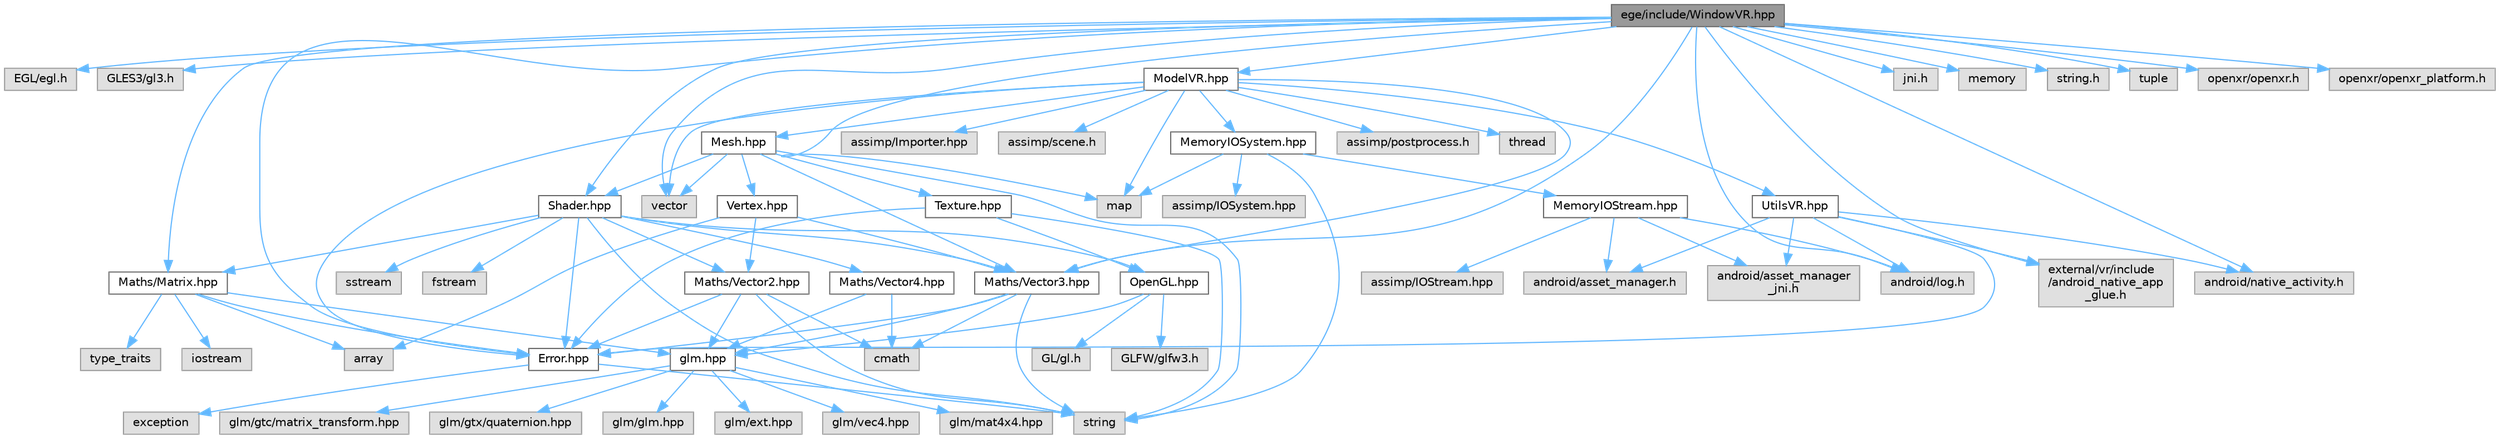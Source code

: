 digraph "ege/include/WindowVR.hpp"
{
 // LATEX_PDF_SIZE
  bgcolor="transparent";
  edge [fontname=Helvetica,fontsize=10,labelfontname=Helvetica,labelfontsize=10];
  node [fontname=Helvetica,fontsize=10,shape=box,height=0.2,width=0.4];
  Node1 [id="Node000001",label="ege/include/WindowVR.hpp",height=0.2,width=0.4,color="gray40", fillcolor="grey60", style="filled", fontcolor="black",tooltip=" "];
  Node1 -> Node2 [id="edge91_Node000001_Node000002",color="steelblue1",style="solid",tooltip=" "];
  Node2 [id="Node000002",label="EGL/egl.h",height=0.2,width=0.4,color="grey60", fillcolor="#E0E0E0", style="filled",tooltip=" "];
  Node1 -> Node3 [id="edge92_Node000001_Node000003",color="steelblue1",style="solid",tooltip=" "];
  Node3 [id="Node000003",label="GLES3/gl3.h",height=0.2,width=0.4,color="grey60", fillcolor="#E0E0E0", style="filled",tooltip=" "];
  Node1 -> Node4 [id="edge93_Node000001_Node000004",color="steelblue1",style="solid",tooltip=" "];
  Node4 [id="Node000004",label="external/vr/include\l/android_native_app\l_glue.h",height=0.2,width=0.4,color="grey60", fillcolor="#E0E0E0", style="filled",tooltip=" "];
  Node1 -> Node5 [id="edge94_Node000001_Node000005",color="steelblue1",style="solid",tooltip=" "];
  Node5 [id="Node000005",label="jni.h",height=0.2,width=0.4,color="grey60", fillcolor="#E0E0E0", style="filled",tooltip=" "];
  Node1 -> Node6 [id="edge95_Node000001_Node000006",color="steelblue1",style="solid",tooltip=" "];
  Node6 [id="Node000006",label="android/log.h",height=0.2,width=0.4,color="grey60", fillcolor="#E0E0E0", style="filled",tooltip=" "];
  Node1 -> Node7 [id="edge96_Node000001_Node000007",color="steelblue1",style="solid",tooltip=" "];
  Node7 [id="Node000007",label="android/native_activity.h",height=0.2,width=0.4,color="grey60", fillcolor="#E0E0E0", style="filled",tooltip=" "];
  Node1 -> Node8 [id="edge97_Node000001_Node000008",color="steelblue1",style="solid",tooltip=" "];
  Node8 [id="Node000008",label="ModelVR.hpp",height=0.2,width=0.4,color="grey40", fillcolor="white", style="filled",URL="$ModelVR_8hpp.html",tooltip="File containing the ModelVR class and its related functions."];
  Node8 -> Node9 [id="edge98_Node000008_Node000009",color="steelblue1",style="solid",tooltip=" "];
  Node9 [id="Node000009",label="Error.hpp",height=0.2,width=0.4,color="grey40", fillcolor="white", style="filled",URL="$Error_8hpp.html",tooltip="Defines the Error class for the ETIB Game Engine."];
  Node9 -> Node10 [id="edge99_Node000009_Node000010",color="steelblue1",style="solid",tooltip=" "];
  Node10 [id="Node000010",label="exception",height=0.2,width=0.4,color="grey60", fillcolor="#E0E0E0", style="filled",tooltip=" "];
  Node9 -> Node11 [id="edge100_Node000009_Node000011",color="steelblue1",style="solid",tooltip=" "];
  Node11 [id="Node000011",label="string",height=0.2,width=0.4,color="grey60", fillcolor="#E0E0E0", style="filled",tooltip=" "];
  Node8 -> Node12 [id="edge101_Node000008_Node000012",color="steelblue1",style="solid",tooltip=" "];
  Node12 [id="Node000012",label="Mesh.hpp",height=0.2,width=0.4,color="grey40", fillcolor="white", style="filled",URL="$Mesh_8hpp.html",tooltip="File containing the Mesh class and its related functions."];
  Node12 -> Node13 [id="edge102_Node000012_Node000013",color="steelblue1",style="solid",tooltip=" "];
  Node13 [id="Node000013",label="Maths/Vector3.hpp",height=0.2,width=0.4,color="grey40", fillcolor="white", style="filled",URL="$Vector3_8hpp.html",tooltip="Defines the Vector3 class for representing 3D vectors."];
  Node13 -> Node9 [id="edge103_Node000013_Node000009",color="steelblue1",style="solid",tooltip=" "];
  Node13 -> Node14 [id="edge104_Node000013_Node000014",color="steelblue1",style="solid",tooltip=" "];
  Node14 [id="Node000014",label="glm.hpp",height=0.2,width=0.4,color="grey40", fillcolor="white", style="filled",URL="$glm_8hpp.html",tooltip=" "];
  Node14 -> Node15 [id="edge105_Node000014_Node000015",color="steelblue1",style="solid",tooltip=" "];
  Node15 [id="Node000015",label="glm/glm.hpp",height=0.2,width=0.4,color="grey60", fillcolor="#E0E0E0", style="filled",tooltip=" "];
  Node14 -> Node16 [id="edge106_Node000014_Node000016",color="steelblue1",style="solid",tooltip=" "];
  Node16 [id="Node000016",label="glm/ext.hpp",height=0.2,width=0.4,color="grey60", fillcolor="#E0E0E0", style="filled",tooltip=" "];
  Node14 -> Node17 [id="edge107_Node000014_Node000017",color="steelblue1",style="solid",tooltip=" "];
  Node17 [id="Node000017",label="glm/vec4.hpp",height=0.2,width=0.4,color="grey60", fillcolor="#E0E0E0", style="filled",tooltip=" "];
  Node14 -> Node18 [id="edge108_Node000014_Node000018",color="steelblue1",style="solid",tooltip=" "];
  Node18 [id="Node000018",label="glm/mat4x4.hpp",height=0.2,width=0.4,color="grey60", fillcolor="#E0E0E0", style="filled",tooltip=" "];
  Node14 -> Node19 [id="edge109_Node000014_Node000019",color="steelblue1",style="solid",tooltip=" "];
  Node19 [id="Node000019",label="glm/gtc/matrix_transform.hpp",height=0.2,width=0.4,color="grey60", fillcolor="#E0E0E0", style="filled",tooltip=" "];
  Node14 -> Node20 [id="edge110_Node000014_Node000020",color="steelblue1",style="solid",tooltip=" "];
  Node20 [id="Node000020",label="glm/gtx/quaternion.hpp",height=0.2,width=0.4,color="grey60", fillcolor="#E0E0E0", style="filled",tooltip=" "];
  Node13 -> Node21 [id="edge111_Node000013_Node000021",color="steelblue1",style="solid",tooltip=" "];
  Node21 [id="Node000021",label="cmath",height=0.2,width=0.4,color="grey60", fillcolor="#E0E0E0", style="filled",tooltip=" "];
  Node13 -> Node11 [id="edge112_Node000013_Node000011",color="steelblue1",style="solid",tooltip=" "];
  Node12 -> Node22 [id="edge113_Node000012_Node000022",color="steelblue1",style="solid",tooltip=" "];
  Node22 [id="Node000022",label="Texture.hpp",height=0.2,width=0.4,color="grey40", fillcolor="white", style="filled",URL="$Texture_8hpp.html",tooltip="File containing the Texture class and its related functions."];
  Node22 -> Node9 [id="edge114_Node000022_Node000009",color="steelblue1",style="solid",tooltip=" "];
  Node22 -> Node23 [id="edge115_Node000022_Node000023",color="steelblue1",style="solid",tooltip=" "];
  Node23 [id="Node000023",label="OpenGL.hpp",height=0.2,width=0.4,color="grey40", fillcolor="white", style="filled",URL="$OpenGL_8hpp.html",tooltip=" "];
  Node23 -> Node14 [id="edge116_Node000023_Node000014",color="steelblue1",style="solid",tooltip=" "];
  Node23 -> Node24 [id="edge117_Node000023_Node000024",color="steelblue1",style="solid",tooltip=" "];
  Node24 [id="Node000024",label="GL/gl.h",height=0.2,width=0.4,color="grey60", fillcolor="#E0E0E0", style="filled",tooltip=" "];
  Node23 -> Node25 [id="edge118_Node000023_Node000025",color="steelblue1",style="solid",tooltip=" "];
  Node25 [id="Node000025",label="GLFW/glfw3.h",height=0.2,width=0.4,color="grey60", fillcolor="#E0E0E0", style="filled",tooltip=" "];
  Node22 -> Node11 [id="edge119_Node000022_Node000011",color="steelblue1",style="solid",tooltip=" "];
  Node12 -> Node26 [id="edge120_Node000012_Node000026",color="steelblue1",style="solid",tooltip=" "];
  Node26 [id="Node000026",label="Shader.hpp",height=0.2,width=0.4,color="grey40", fillcolor="white", style="filled",URL="$Shader_8hpp.html",tooltip=" "];
  Node26 -> Node9 [id="edge121_Node000026_Node000009",color="steelblue1",style="solid",tooltip=" "];
  Node26 -> Node27 [id="edge122_Node000026_Node000027",color="steelblue1",style="solid",tooltip=" "];
  Node27 [id="Node000027",label="Maths/Matrix.hpp",height=0.2,width=0.4,color="grey40", fillcolor="white", style="filled",URL="$Matrix_8hpp.html",tooltip="Defines the Matrix class for representing 4D vectors."];
  Node27 -> Node9 [id="edge123_Node000027_Node000009",color="steelblue1",style="solid",tooltip=" "];
  Node27 -> Node14 [id="edge124_Node000027_Node000014",color="steelblue1",style="solid",tooltip=" "];
  Node27 -> Node28 [id="edge125_Node000027_Node000028",color="steelblue1",style="solid",tooltip=" "];
  Node28 [id="Node000028",label="array",height=0.2,width=0.4,color="grey60", fillcolor="#E0E0E0", style="filled",tooltip=" "];
  Node27 -> Node29 [id="edge126_Node000027_Node000029",color="steelblue1",style="solid",tooltip=" "];
  Node29 [id="Node000029",label="iostream",height=0.2,width=0.4,color="grey60", fillcolor="#E0E0E0", style="filled",tooltip=" "];
  Node27 -> Node30 [id="edge127_Node000027_Node000030",color="steelblue1",style="solid",tooltip=" "];
  Node30 [id="Node000030",label="type_traits",height=0.2,width=0.4,color="grey60", fillcolor="#E0E0E0", style="filled",tooltip=" "];
  Node26 -> Node31 [id="edge128_Node000026_Node000031",color="steelblue1",style="solid",tooltip=" "];
  Node31 [id="Node000031",label="Maths/Vector2.hpp",height=0.2,width=0.4,color="grey40", fillcolor="white", style="filled",URL="$Vector2_8hpp.html",tooltip="Defines the Vector2 class for representing 2D vectors."];
  Node31 -> Node9 [id="edge129_Node000031_Node000009",color="steelblue1",style="solid",tooltip=" "];
  Node31 -> Node14 [id="edge130_Node000031_Node000014",color="steelblue1",style="solid",tooltip=" "];
  Node31 -> Node21 [id="edge131_Node000031_Node000021",color="steelblue1",style="solid",tooltip=" "];
  Node31 -> Node11 [id="edge132_Node000031_Node000011",color="steelblue1",style="solid",tooltip=" "];
  Node26 -> Node13 [id="edge133_Node000026_Node000013",color="steelblue1",style="solid",tooltip=" "];
  Node26 -> Node32 [id="edge134_Node000026_Node000032",color="steelblue1",style="solid",tooltip=" "];
  Node32 [id="Node000032",label="Maths/Vector4.hpp",height=0.2,width=0.4,color="grey40", fillcolor="white", style="filled",URL="$Vector4_8hpp.html",tooltip="Defines the Vector4 class for representing 4D vectors."];
  Node32 -> Node14 [id="edge135_Node000032_Node000014",color="steelblue1",style="solid",tooltip=" "];
  Node32 -> Node21 [id="edge136_Node000032_Node000021",color="steelblue1",style="solid",tooltip=" "];
  Node26 -> Node23 [id="edge137_Node000026_Node000023",color="steelblue1",style="solid",tooltip=" "];
  Node26 -> Node33 [id="edge138_Node000026_Node000033",color="steelblue1",style="solid",tooltip=" "];
  Node33 [id="Node000033",label="fstream",height=0.2,width=0.4,color="grey60", fillcolor="#E0E0E0", style="filled",tooltip=" "];
  Node26 -> Node34 [id="edge139_Node000026_Node000034",color="steelblue1",style="solid",tooltip=" "];
  Node34 [id="Node000034",label="sstream",height=0.2,width=0.4,color="grey60", fillcolor="#E0E0E0", style="filled",tooltip=" "];
  Node26 -> Node11 [id="edge140_Node000026_Node000011",color="steelblue1",style="solid",tooltip=" "];
  Node12 -> Node35 [id="edge141_Node000012_Node000035",color="steelblue1",style="solid",tooltip=" "];
  Node35 [id="Node000035",label="Vertex.hpp",height=0.2,width=0.4,color="grey40", fillcolor="white", style="filled",URL="$Vertex_8hpp.html",tooltip="File containing the Vertex struct and its related functions."];
  Node35 -> Node31 [id="edge142_Node000035_Node000031",color="steelblue1",style="solid",tooltip=" "];
  Node35 -> Node13 [id="edge143_Node000035_Node000013",color="steelblue1",style="solid",tooltip=" "];
  Node35 -> Node28 [id="edge144_Node000035_Node000028",color="steelblue1",style="solid",tooltip=" "];
  Node12 -> Node11 [id="edge145_Node000012_Node000011",color="steelblue1",style="solid",tooltip=" "];
  Node12 -> Node36 [id="edge146_Node000012_Node000036",color="steelblue1",style="solid",tooltip=" "];
  Node36 [id="Node000036",label="vector",height=0.2,width=0.4,color="grey60", fillcolor="#E0E0E0", style="filled",tooltip=" "];
  Node8 -> Node13 [id="edge147_Node000008_Node000013",color="steelblue1",style="solid",tooltip=" "];
  Node8 -> Node37 [id="edge148_Node000008_Node000037",color="steelblue1",style="solid",tooltip=" "];
  Node37 [id="Node000037",label="MemoryIOSystem.hpp",height=0.2,width=0.4,color="grey40", fillcolor="white", style="filled",URL="$MemoryIOSystem_8hpp.html",tooltip=" "];
  Node37 -> Node38 [id="edge149_Node000037_Node000038",color="steelblue1",style="solid",tooltip=" "];
  Node38 [id="Node000038",label="MemoryIOStream.hpp",height=0.2,width=0.4,color="grey40", fillcolor="white", style="filled",URL="$MemoryIOStream_8hpp.html",tooltip=" "];
  Node38 -> Node39 [id="edge150_Node000038_Node000039",color="steelblue1",style="solid",tooltip=" "];
  Node39 [id="Node000039",label="assimp/IOStream.hpp",height=0.2,width=0.4,color="grey60", fillcolor="#E0E0E0", style="filled",tooltip=" "];
  Node38 -> Node40 [id="edge151_Node000038_Node000040",color="steelblue1",style="solid",tooltip=" "];
  Node40 [id="Node000040",label="android/asset_manager.h",height=0.2,width=0.4,color="grey60", fillcolor="#E0E0E0", style="filled",tooltip=" "];
  Node38 -> Node41 [id="edge152_Node000038_Node000041",color="steelblue1",style="solid",tooltip=" "];
  Node41 [id="Node000041",label="android/asset_manager\l_jni.h",height=0.2,width=0.4,color="grey60", fillcolor="#E0E0E0", style="filled",tooltip=" "];
  Node38 -> Node6 [id="edge153_Node000038_Node000006",color="steelblue1",style="solid",tooltip=" "];
  Node37 -> Node42 [id="edge154_Node000037_Node000042",color="steelblue1",style="solid",tooltip=" "];
  Node42 [id="Node000042",label="assimp/IOSystem.hpp",height=0.2,width=0.4,color="grey60", fillcolor="#E0E0E0", style="filled",tooltip=" "];
  Node37 -> Node43 [id="edge155_Node000037_Node000043",color="steelblue1",style="solid",tooltip=" "];
  Node43 [id="Node000043",label="map",height=0.2,width=0.4,color="grey60", fillcolor="#E0E0E0", style="filled",tooltip=" "];
  Node37 -> Node11 [id="edge156_Node000037_Node000011",color="steelblue1",style="solid",tooltip=" "];
  Node8 -> Node44 [id="edge157_Node000008_Node000044",color="steelblue1",style="solid",tooltip=" "];
  Node44 [id="Node000044",label="UtilsVR.hpp",height=0.2,width=0.4,color="grey40", fillcolor="white", style="filled",URL="$UtilsVR_8hpp.html",tooltip=" "];
  Node44 -> Node4 [id="edge158_Node000044_Node000004",color="steelblue1",style="solid",tooltip=" "];
  Node44 -> Node6 [id="edge159_Node000044_Node000006",color="steelblue1",style="solid",tooltip=" "];
  Node44 -> Node7 [id="edge160_Node000044_Node000007",color="steelblue1",style="solid",tooltip=" "];
  Node44 -> Node40 [id="edge161_Node000044_Node000040",color="steelblue1",style="solid",tooltip=" "];
  Node44 -> Node41 [id="edge162_Node000044_Node000041",color="steelblue1",style="solid",tooltip=" "];
  Node44 -> Node9 [id="edge163_Node000044_Node000009",color="steelblue1",style="solid",tooltip=" "];
  Node8 -> Node45 [id="edge164_Node000008_Node000045",color="steelblue1",style="solid",tooltip=" "];
  Node45 [id="Node000045",label="assimp/Importer.hpp",height=0.2,width=0.4,color="grey60", fillcolor="#E0E0E0", style="filled",tooltip=" "];
  Node8 -> Node46 [id="edge165_Node000008_Node000046",color="steelblue1",style="solid",tooltip=" "];
  Node46 [id="Node000046",label="assimp/scene.h",height=0.2,width=0.4,color="grey60", fillcolor="#E0E0E0", style="filled",tooltip=" "];
  Node8 -> Node47 [id="edge166_Node000008_Node000047",color="steelblue1",style="solid",tooltip=" "];
  Node47 [id="Node000047",label="assimp/postprocess.h",height=0.2,width=0.4,color="grey60", fillcolor="#E0E0E0", style="filled",tooltip=" "];
  Node8 -> Node43 [id="edge167_Node000008_Node000043",color="steelblue1",style="solid",tooltip=" "];
  Node8 -> Node48 [id="edge168_Node000008_Node000048",color="steelblue1",style="solid",tooltip=" "];
  Node48 [id="Node000048",label="thread",height=0.2,width=0.4,color="grey60", fillcolor="#E0E0E0", style="filled",tooltip=" "];
  Node8 -> Node36 [id="edge169_Node000008_Node000036",color="steelblue1",style="solid",tooltip=" "];
  Node1 -> Node26 [id="edge170_Node000001_Node000026",color="steelblue1",style="solid",tooltip=" "];
  Node1 -> Node13 [id="edge171_Node000001_Node000013",color="steelblue1",style="solid",tooltip=" "];
  Node1 -> Node27 [id="edge172_Node000001_Node000027",color="steelblue1",style="solid",tooltip=" "];
  Node1 -> Node49 [id="edge173_Node000001_Node000049",color="steelblue1",style="solid",tooltip=" "];
  Node49 [id="Node000049",label="memory",height=0.2,width=0.4,color="grey60", fillcolor="#E0E0E0", style="filled",tooltip=" "];
  Node1 -> Node43 [id="edge174_Node000001_Node000043",color="steelblue1",style="solid",tooltip=" "];
  Node1 -> Node9 [id="edge175_Node000001_Node000009",color="steelblue1",style="solid",tooltip=" "];
  Node1 -> Node50 [id="edge176_Node000001_Node000050",color="steelblue1",style="solid",tooltip=" "];
  Node50 [id="Node000050",label="string.h",height=0.2,width=0.4,color="grey60", fillcolor="#E0E0E0", style="filled",tooltip=" "];
  Node1 -> Node36 [id="edge177_Node000001_Node000036",color="steelblue1",style="solid",tooltip=" "];
  Node1 -> Node51 [id="edge178_Node000001_Node000051",color="steelblue1",style="solid",tooltip=" "];
  Node51 [id="Node000051",label="tuple",height=0.2,width=0.4,color="grey60", fillcolor="#E0E0E0", style="filled",tooltip=" "];
  Node1 -> Node52 [id="edge179_Node000001_Node000052",color="steelblue1",style="solid",tooltip=" "];
  Node52 [id="Node000052",label="openxr/openxr.h",height=0.2,width=0.4,color="grey60", fillcolor="#E0E0E0", style="filled",tooltip=" "];
  Node1 -> Node53 [id="edge180_Node000001_Node000053",color="steelblue1",style="solid",tooltip=" "];
  Node53 [id="Node000053",label="openxr/openxr_platform.h",height=0.2,width=0.4,color="grey60", fillcolor="#E0E0E0", style="filled",tooltip=" "];
}

